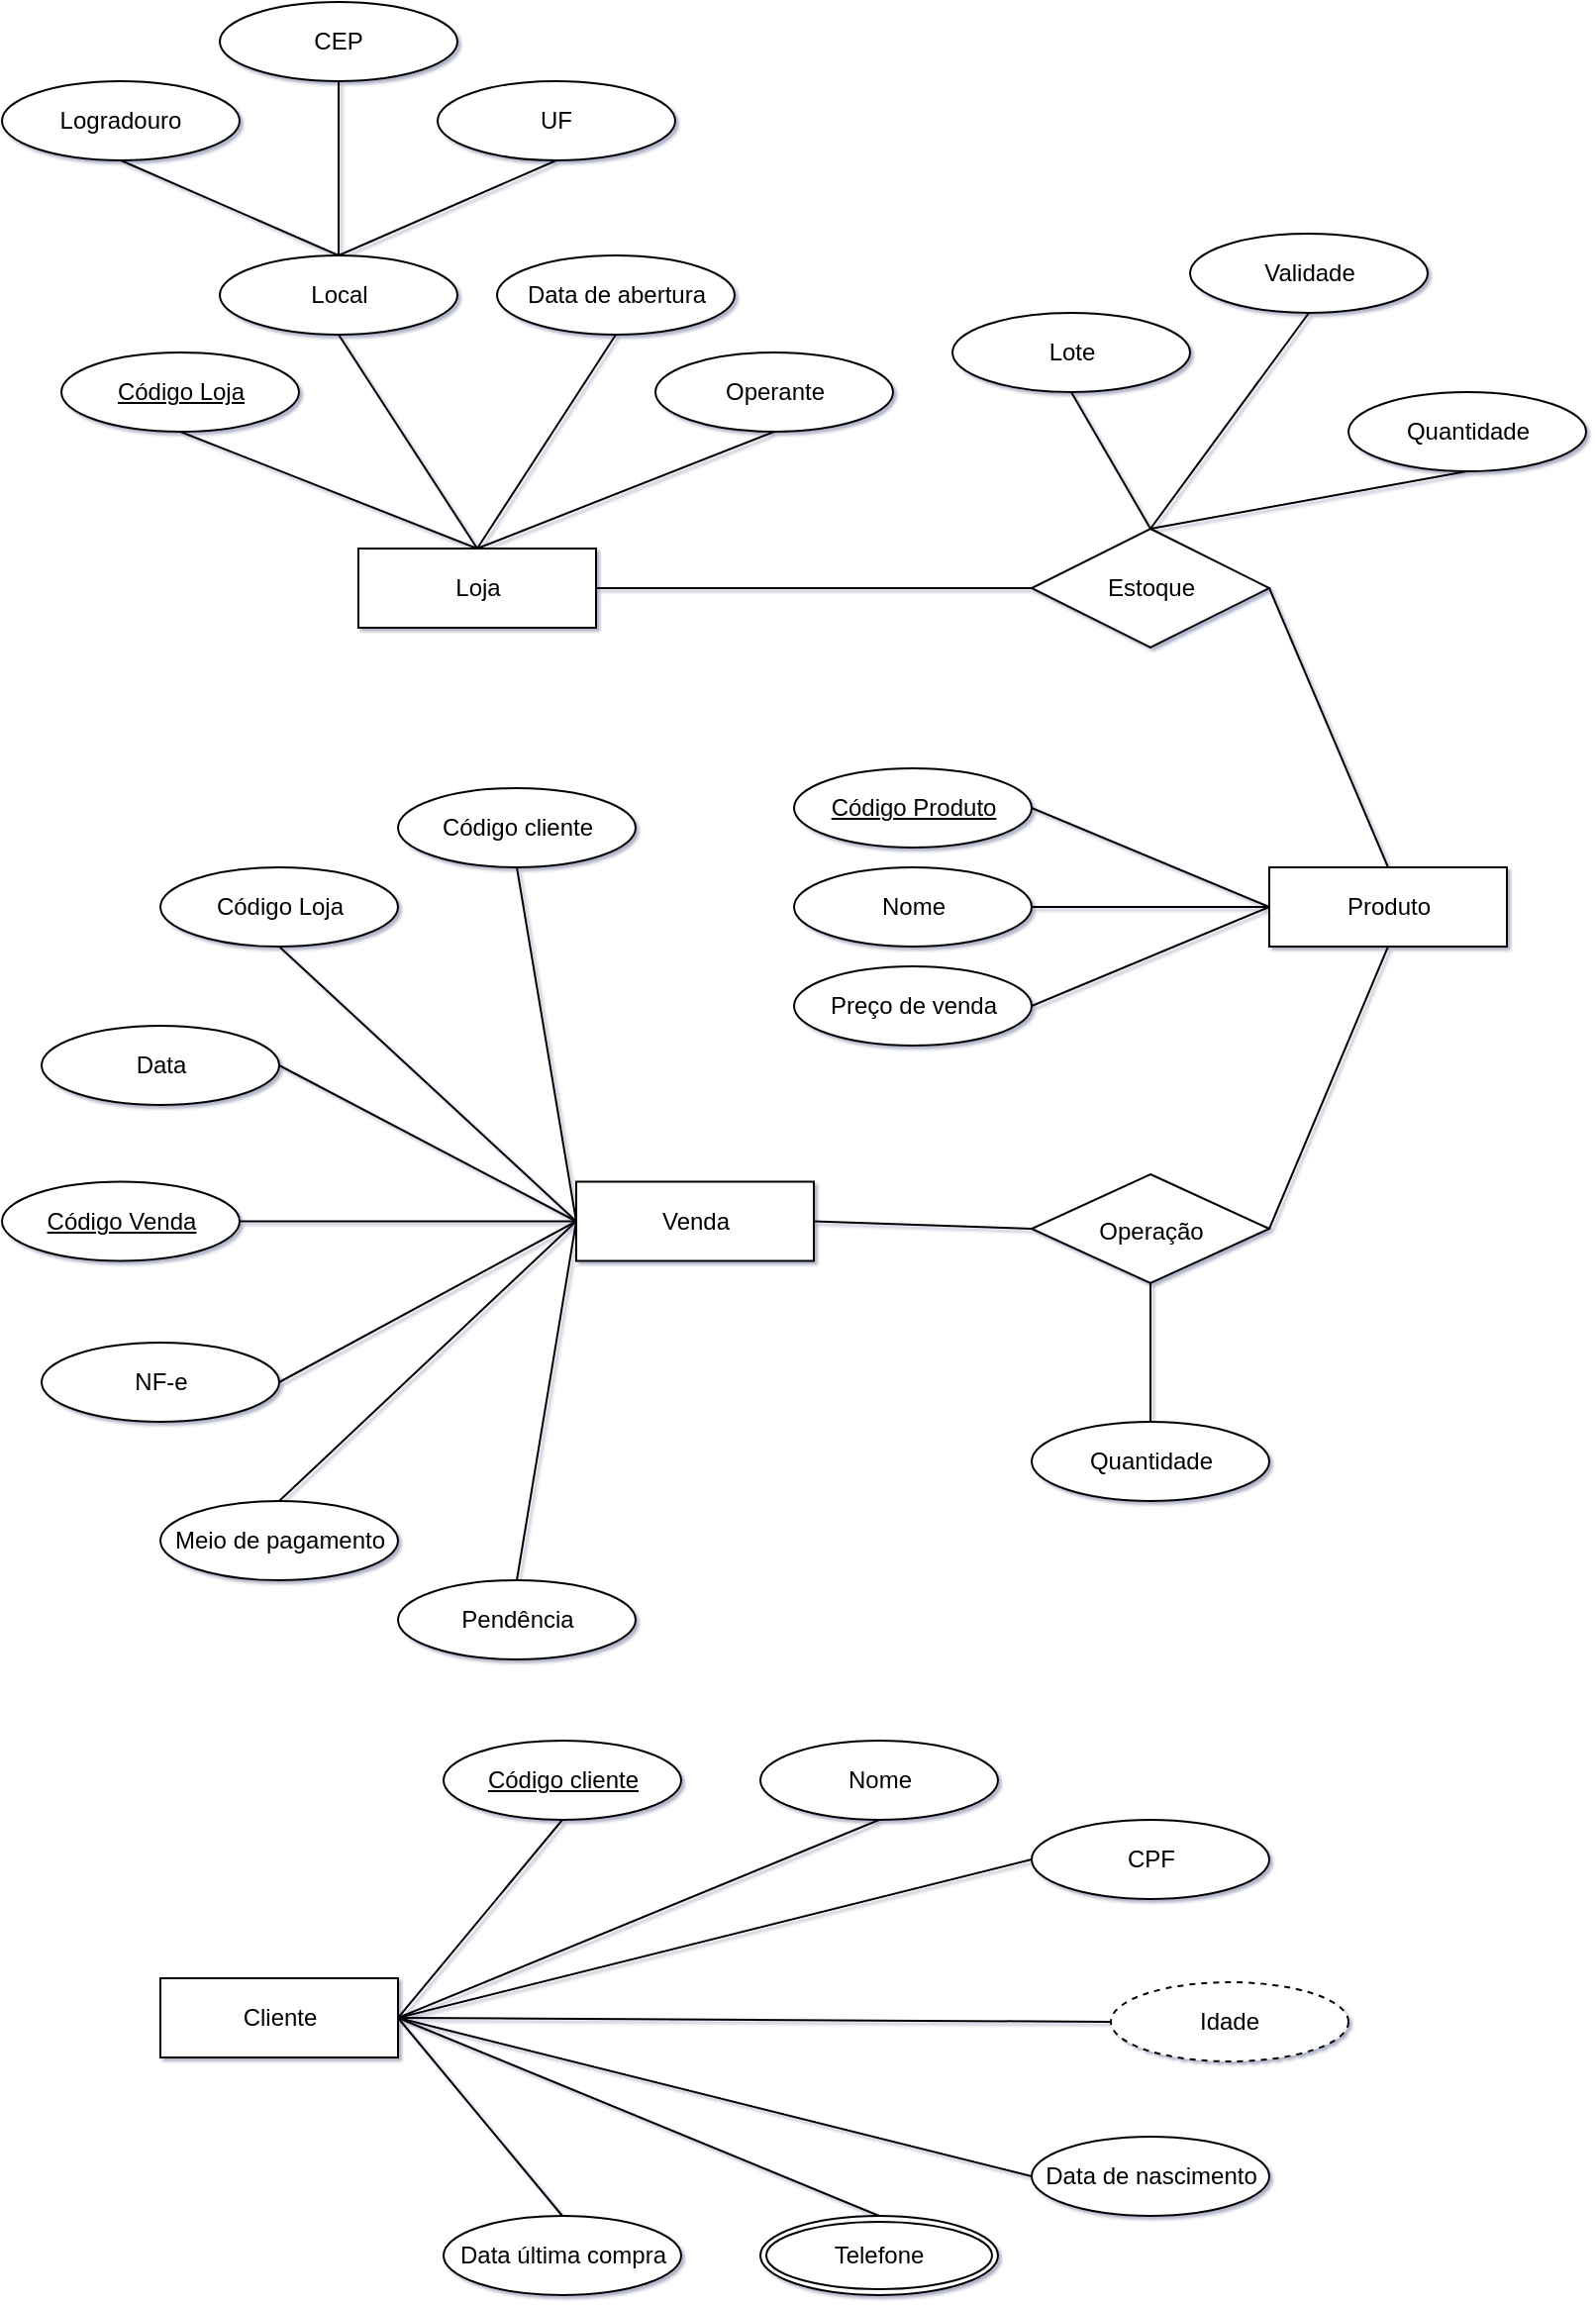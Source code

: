 <mxfile version="20.2.3" type="device"><diagram id="9cClkkAxjtnwp13ak6YX" name="Página-1"><mxGraphModel dx="1283" dy="528" grid="1" gridSize="10" guides="1" tooltips="1" connect="1" arrows="1" fold="1" page="1" pageScale="1" pageWidth="827" pageHeight="1169" math="0" shadow="1"><root><mxCell id="0"/><mxCell id="1" parent="0"/><mxCell id="WDS-rFWJ9INhFWyZ0lLM-5" value="" style="group" vertex="1" connectable="0" parent="1"><mxGeometry x="290" y="595.75" width="120" height="40" as="geometry"/></mxCell><mxCell id="WDS-rFWJ9INhFWyZ0lLM-1" value="" style="rounded=0;whiteSpace=wrap;html=1;" vertex="1" parent="WDS-rFWJ9INhFWyZ0lLM-5"><mxGeometry width="120" height="40" as="geometry"/></mxCell><mxCell id="WDS-rFWJ9INhFWyZ0lLM-2" value="&lt;div&gt;Venda&lt;/div&gt;" style="text;html=1;resizable=0;autosize=1;align=center;verticalAlign=middle;points=[];fillColor=none;strokeColor=none;rounded=0;" vertex="1" parent="WDS-rFWJ9INhFWyZ0lLM-5"><mxGeometry x="30" y="5" width="60" height="30" as="geometry"/></mxCell><mxCell id="WDS-rFWJ9INhFWyZ0lLM-11" value="" style="group" vertex="1" connectable="0" parent="1"><mxGeometry x="80" y="998" width="120" height="40" as="geometry"/></mxCell><mxCell id="WDS-rFWJ9INhFWyZ0lLM-6" value="" style="rounded=0;whiteSpace=wrap;html=1;" vertex="1" parent="WDS-rFWJ9INhFWyZ0lLM-11"><mxGeometry width="120" height="40" as="geometry"/></mxCell><mxCell id="WDS-rFWJ9INhFWyZ0lLM-7" value="&lt;div&gt;Cliente&lt;/div&gt;" style="text;html=1;resizable=0;autosize=1;align=center;verticalAlign=middle;points=[];fillColor=none;strokeColor=none;rounded=0;" vertex="1" parent="WDS-rFWJ9INhFWyZ0lLM-11"><mxGeometry x="30" y="5" width="60" height="30" as="geometry"/></mxCell><mxCell id="WDS-rFWJ9INhFWyZ0lLM-14" value="" style="group" vertex="1" connectable="0" parent="1"><mxGeometry x="640" y="437" width="120" height="40" as="geometry"/></mxCell><mxCell id="WDS-rFWJ9INhFWyZ0lLM-15" value="" style="group" vertex="1" connectable="0" parent="WDS-rFWJ9INhFWyZ0lLM-14"><mxGeometry width="120" height="40" as="geometry"/></mxCell><mxCell id="WDS-rFWJ9INhFWyZ0lLM-18" value="" style="group" vertex="1" connectable="0" parent="WDS-rFWJ9INhFWyZ0lLM-15"><mxGeometry width="120" height="40" as="geometry"/></mxCell><mxCell id="WDS-rFWJ9INhFWyZ0lLM-16" value="" style="rounded=0;whiteSpace=wrap;html=1;" vertex="1" parent="WDS-rFWJ9INhFWyZ0lLM-18"><mxGeometry width="120" height="40" as="geometry"/></mxCell><mxCell id="WDS-rFWJ9INhFWyZ0lLM-17" value="Produto" style="text;html=1;resizable=0;autosize=1;align=center;verticalAlign=middle;points=[];fillColor=none;strokeColor=none;rounded=0;" vertex="1" parent="WDS-rFWJ9INhFWyZ0lLM-18"><mxGeometry x="30" y="5" width="60" height="30" as="geometry"/></mxCell><mxCell id="WDS-rFWJ9INhFWyZ0lLM-19" value="" style="group" vertex="1" connectable="0" parent="1"><mxGeometry x="180" y="276" width="120" height="40" as="geometry"/></mxCell><mxCell id="WDS-rFWJ9INhFWyZ0lLM-20" value="" style="group" vertex="1" connectable="0" parent="WDS-rFWJ9INhFWyZ0lLM-19"><mxGeometry width="120" height="40" as="geometry"/></mxCell><mxCell id="WDS-rFWJ9INhFWyZ0lLM-21" value="" style="group" vertex="1" connectable="0" parent="WDS-rFWJ9INhFWyZ0lLM-20"><mxGeometry width="120" height="40" as="geometry"/></mxCell><mxCell id="WDS-rFWJ9INhFWyZ0lLM-24" value="" style="group" vertex="1" connectable="0" parent="WDS-rFWJ9INhFWyZ0lLM-21"><mxGeometry width="120" height="40" as="geometry"/></mxCell><mxCell id="WDS-rFWJ9INhFWyZ0lLM-22" value="" style="rounded=0;whiteSpace=wrap;html=1;" vertex="1" parent="WDS-rFWJ9INhFWyZ0lLM-24"><mxGeometry width="120" height="40" as="geometry"/></mxCell><mxCell id="WDS-rFWJ9INhFWyZ0lLM-23" value="Loja" style="text;html=1;resizable=0;autosize=1;align=center;verticalAlign=middle;points=[];fillColor=none;strokeColor=none;rounded=0;" vertex="1" parent="WDS-rFWJ9INhFWyZ0lLM-24"><mxGeometry x="35" y="5" width="50" height="30" as="geometry"/></mxCell><mxCell id="WDS-rFWJ9INhFWyZ0lLM-27" value="" style="group" vertex="1" connectable="0" parent="1"><mxGeometry x="520" y="592" width="120" height="55" as="geometry"/></mxCell><mxCell id="WDS-rFWJ9INhFWyZ0lLM-25" value="" style="rhombus;whiteSpace=wrap;html=1;" vertex="1" parent="WDS-rFWJ9INhFWyZ0lLM-27"><mxGeometry width="120" height="55" as="geometry"/></mxCell><mxCell id="WDS-rFWJ9INhFWyZ0lLM-26" value="Operação" style="text;html=1;resizable=0;autosize=1;align=center;verticalAlign=middle;points=[];fillColor=none;strokeColor=none;rounded=0;" vertex="1" parent="WDS-rFWJ9INhFWyZ0lLM-27"><mxGeometry x="20" y="13.75" width="80" height="30" as="geometry"/></mxCell><mxCell id="WDS-rFWJ9INhFWyZ0lLM-28" value="" style="group" vertex="1" connectable="0" parent="1"><mxGeometry x="520" y="266" width="120" height="60" as="geometry"/></mxCell><mxCell id="WDS-rFWJ9INhFWyZ0lLM-31" value="" style="group" vertex="1" connectable="0" parent="WDS-rFWJ9INhFWyZ0lLM-28"><mxGeometry width="120" height="60" as="geometry"/></mxCell><mxCell id="WDS-rFWJ9INhFWyZ0lLM-29" value="" style="rhombus;whiteSpace=wrap;html=1;" vertex="1" parent="WDS-rFWJ9INhFWyZ0lLM-31"><mxGeometry width="120" height="60" as="geometry"/></mxCell><mxCell id="WDS-rFWJ9INhFWyZ0lLM-30" value="Estoque" style="text;html=1;resizable=0;autosize=1;align=center;verticalAlign=middle;points=[];fillColor=none;strokeColor=none;rounded=0;" vertex="1" parent="WDS-rFWJ9INhFWyZ0lLM-31"><mxGeometry x="25" y="15" width="70" height="30" as="geometry"/></mxCell><mxCell id="WDS-rFWJ9INhFWyZ0lLM-37" value="" style="group" vertex="1" connectable="0" parent="1"><mxGeometry x="110" y="128" width="120" height="40" as="geometry"/></mxCell><mxCell id="WDS-rFWJ9INhFWyZ0lLM-35" value="" style="ellipse;whiteSpace=wrap;html=1;fillStyle=auto;fillColor=#FFFFFF;" vertex="1" parent="WDS-rFWJ9INhFWyZ0lLM-37"><mxGeometry width="120" height="40" as="geometry"/></mxCell><mxCell id="WDS-rFWJ9INhFWyZ0lLM-36" value="&lt;div&gt;Local&lt;/div&gt;" style="text;html=1;resizable=0;autosize=1;align=center;verticalAlign=middle;points=[];fillColor=none;strokeColor=none;rounded=0;fillStyle=auto;" vertex="1" parent="WDS-rFWJ9INhFWyZ0lLM-37"><mxGeometry x="35" y="5" width="50" height="30" as="geometry"/></mxCell><mxCell id="WDS-rFWJ9INhFWyZ0lLM-40" value="" style="group" vertex="1" connectable="0" parent="1"><mxGeometry x="250" y="128" width="120" height="40" as="geometry"/></mxCell><mxCell id="WDS-rFWJ9INhFWyZ0lLM-38" value="" style="ellipse;whiteSpace=wrap;html=1;fillStyle=auto;fillColor=#FFFFFF;" vertex="1" parent="WDS-rFWJ9INhFWyZ0lLM-40"><mxGeometry width="120" height="40" as="geometry"/></mxCell><mxCell id="WDS-rFWJ9INhFWyZ0lLM-39" value="Data de abertura" style="text;html=1;resizable=0;autosize=1;align=center;verticalAlign=middle;points=[];fillColor=none;strokeColor=none;rounded=0;fillStyle=auto;" vertex="1" parent="WDS-rFWJ9INhFWyZ0lLM-40"><mxGeometry x="5" y="5" width="110" height="30" as="geometry"/></mxCell><mxCell id="WDS-rFWJ9INhFWyZ0lLM-42" value="" style="group" vertex="1" connectable="0" parent="1"><mxGeometry x="330" y="177" width="120" height="40" as="geometry"/></mxCell><mxCell id="WDS-rFWJ9INhFWyZ0lLM-45" value="" style="group" vertex="1" connectable="0" parent="WDS-rFWJ9INhFWyZ0lLM-42"><mxGeometry width="120" height="40" as="geometry"/></mxCell><mxCell id="WDS-rFWJ9INhFWyZ0lLM-43" value="" style="ellipse;whiteSpace=wrap;html=1;fillStyle=auto;fillColor=#FFFFFF;" vertex="1" parent="WDS-rFWJ9INhFWyZ0lLM-45"><mxGeometry width="120" height="40" as="geometry"/></mxCell><mxCell id="WDS-rFWJ9INhFWyZ0lLM-44" value="Operante" style="text;html=1;resizable=0;autosize=1;align=center;verticalAlign=middle;points=[];fillColor=none;strokeColor=none;rounded=0;fillStyle=auto;container=1;" vertex="1" parent="WDS-rFWJ9INhFWyZ0lLM-45"><mxGeometry x="25" y="5" width="70" height="30" as="geometry"/></mxCell><mxCell id="WDS-rFWJ9INhFWyZ0lLM-49" value="" style="group" vertex="1" connectable="0" parent="1"><mxGeometry x="400" y="387" width="120" height="40" as="geometry"/></mxCell><mxCell id="WDS-rFWJ9INhFWyZ0lLM-47" value="" style="ellipse;whiteSpace=wrap;html=1;fillStyle=auto;fillColor=#FFFFFF;" vertex="1" parent="WDS-rFWJ9INhFWyZ0lLM-49"><mxGeometry width="120" height="40" as="geometry"/></mxCell><mxCell id="WDS-rFWJ9INhFWyZ0lLM-48" value="&lt;u&gt;Código Produto&lt;/u&gt;" style="text;html=1;resizable=0;autosize=1;align=center;verticalAlign=middle;points=[];fillColor=none;strokeColor=none;rounded=0;fillStyle=auto;" vertex="1" parent="WDS-rFWJ9INhFWyZ0lLM-49"><mxGeometry x="10" y="5" width="100" height="30" as="geometry"/></mxCell><mxCell id="WDS-rFWJ9INhFWyZ0lLM-51" value="" style="group" vertex="1" connectable="0" parent="1"><mxGeometry x="400" y="437" width="120" height="40" as="geometry"/></mxCell><mxCell id="WDS-rFWJ9INhFWyZ0lLM-52" value="" style="group" vertex="1" connectable="0" parent="WDS-rFWJ9INhFWyZ0lLM-51"><mxGeometry width="120" height="40" as="geometry"/></mxCell><mxCell id="WDS-rFWJ9INhFWyZ0lLM-53" value="" style="ellipse;whiteSpace=wrap;html=1;fillStyle=auto;fillColor=#FFFFFF;" vertex="1" parent="WDS-rFWJ9INhFWyZ0lLM-52"><mxGeometry width="120" height="40" as="geometry"/></mxCell><mxCell id="WDS-rFWJ9INhFWyZ0lLM-54" value="Nome" style="text;html=1;resizable=0;autosize=1;align=center;verticalAlign=middle;points=[];fillColor=none;strokeColor=none;rounded=0;fillStyle=auto;container=1;" vertex="1" parent="WDS-rFWJ9INhFWyZ0lLM-52"><mxGeometry x="35" y="5" width="50" height="30" as="geometry"/></mxCell><mxCell id="WDS-rFWJ9INhFWyZ0lLM-55" value="" style="group" vertex="1" connectable="0" parent="1"><mxGeometry x="400" y="487" width="120" height="40" as="geometry"/></mxCell><mxCell id="WDS-rFWJ9INhFWyZ0lLM-56" value="" style="group" vertex="1" connectable="0" parent="WDS-rFWJ9INhFWyZ0lLM-55"><mxGeometry width="120" height="40" as="geometry"/></mxCell><mxCell id="WDS-rFWJ9INhFWyZ0lLM-57" value="" style="ellipse;whiteSpace=wrap;html=1;fillStyle=auto;fillColor=#FFFFFF;" vertex="1" parent="WDS-rFWJ9INhFWyZ0lLM-56"><mxGeometry width="120" height="40" as="geometry"/></mxCell><mxCell id="WDS-rFWJ9INhFWyZ0lLM-58" value="Preço de venda" style="text;html=1;resizable=0;autosize=1;align=center;verticalAlign=middle;points=[];fillColor=none;strokeColor=none;rounded=0;fillStyle=auto;container=1;" vertex="1" parent="WDS-rFWJ9INhFWyZ0lLM-56"><mxGeometry x="5" y="5" width="110" height="30" as="geometry"/></mxCell><mxCell id="WDS-rFWJ9INhFWyZ0lLM-59" value="" style="group" vertex="1" connectable="0" parent="1"><mxGeometry x="223" y="878" width="120" height="40" as="geometry"/></mxCell><mxCell id="WDS-rFWJ9INhFWyZ0lLM-60" value="" style="group" vertex="1" connectable="0" parent="WDS-rFWJ9INhFWyZ0lLM-59"><mxGeometry width="120" height="40" as="geometry"/></mxCell><mxCell id="WDS-rFWJ9INhFWyZ0lLM-61" value="" style="ellipse;whiteSpace=wrap;html=1;fillStyle=auto;fillColor=#FFFFFF;" vertex="1" parent="WDS-rFWJ9INhFWyZ0lLM-60"><mxGeometry width="120" height="40" as="geometry"/></mxCell><mxCell id="WDS-rFWJ9INhFWyZ0lLM-62" value="&lt;u&gt;Código cliente&lt;/u&gt;" style="text;html=1;resizable=0;autosize=1;align=center;verticalAlign=middle;points=[];fillColor=none;strokeColor=none;rounded=0;fillStyle=auto;container=1;" vertex="1" parent="WDS-rFWJ9INhFWyZ0lLM-60"><mxGeometry x="10" y="5" width="100" height="30" as="geometry"/></mxCell><mxCell id="WDS-rFWJ9INhFWyZ0lLM-63" value="" style="group" vertex="1" connectable="0" parent="1"><mxGeometry x="383" y="878" width="120" height="40" as="geometry"/></mxCell><mxCell id="WDS-rFWJ9INhFWyZ0lLM-64" value="" style="group" vertex="1" connectable="0" parent="WDS-rFWJ9INhFWyZ0lLM-63"><mxGeometry width="120" height="40" as="geometry"/></mxCell><mxCell id="WDS-rFWJ9INhFWyZ0lLM-65" value="" style="ellipse;whiteSpace=wrap;html=1;fillStyle=auto;fillColor=#FFFFFF;" vertex="1" parent="WDS-rFWJ9INhFWyZ0lLM-64"><mxGeometry width="120" height="40" as="geometry"/></mxCell><mxCell id="WDS-rFWJ9INhFWyZ0lLM-66" value="Nome" style="text;html=1;resizable=0;autosize=1;align=center;verticalAlign=middle;points=[];fillColor=none;strokeColor=none;rounded=0;fillStyle=auto;container=1;" vertex="1" parent="WDS-rFWJ9INhFWyZ0lLM-64"><mxGeometry x="35" y="5" width="50" height="30" as="geometry"/></mxCell><mxCell id="WDS-rFWJ9INhFWyZ0lLM-67" value="" style="group" vertex="1" connectable="0" parent="1"><mxGeometry x="520" y="918" width="120" height="40" as="geometry"/></mxCell><mxCell id="WDS-rFWJ9INhFWyZ0lLM-68" value="" style="group" vertex="1" connectable="0" parent="WDS-rFWJ9INhFWyZ0lLM-67"><mxGeometry width="120" height="40" as="geometry"/></mxCell><mxCell id="WDS-rFWJ9INhFWyZ0lLM-69" value="" style="ellipse;whiteSpace=wrap;html=1;fillStyle=auto;fillColor=#FFFFFF;" vertex="1" parent="WDS-rFWJ9INhFWyZ0lLM-68"><mxGeometry width="120" height="40" as="geometry"/></mxCell><mxCell id="WDS-rFWJ9INhFWyZ0lLM-70" value="CPF" style="text;html=1;resizable=0;autosize=1;align=center;verticalAlign=middle;points=[];fillColor=none;strokeColor=none;rounded=0;fillStyle=auto;container=1;" vertex="1" parent="WDS-rFWJ9INhFWyZ0lLM-68"><mxGeometry x="35" y="5" width="50" height="30" as="geometry"/></mxCell><mxCell id="WDS-rFWJ9INhFWyZ0lLM-71" value="" style="group" vertex="1" connectable="0" parent="1"><mxGeometry x="520" y="1078" width="125" height="40" as="geometry"/></mxCell><mxCell id="WDS-rFWJ9INhFWyZ0lLM-72" value="" style="group" vertex="1" connectable="0" parent="WDS-rFWJ9INhFWyZ0lLM-71"><mxGeometry width="125" height="40" as="geometry"/></mxCell><mxCell id="WDS-rFWJ9INhFWyZ0lLM-73" value="" style="ellipse;whiteSpace=wrap;html=1;fillStyle=auto;fillColor=#FFFFFF;" vertex="1" parent="WDS-rFWJ9INhFWyZ0lLM-72"><mxGeometry width="120" height="40" as="geometry"/></mxCell><mxCell id="WDS-rFWJ9INhFWyZ0lLM-74" value="Data de nascimento" style="text;html=1;resizable=0;autosize=1;align=center;verticalAlign=middle;points=[];fillColor=none;strokeColor=none;rounded=0;fillStyle=auto;container=1;" vertex="1" parent="WDS-rFWJ9INhFWyZ0lLM-72"><mxGeometry x="-5" y="5" width="130" height="30" as="geometry"/></mxCell><mxCell id="WDS-rFWJ9INhFWyZ0lLM-79" value="" style="group" vertex="1" connectable="0" parent="1"><mxGeometry x="223" y="1118" width="125" height="40" as="geometry"/></mxCell><mxCell id="WDS-rFWJ9INhFWyZ0lLM-80" value="" style="group" vertex="1" connectable="0" parent="WDS-rFWJ9INhFWyZ0lLM-79"><mxGeometry width="125" height="40" as="geometry"/></mxCell><mxCell id="WDS-rFWJ9INhFWyZ0lLM-81" value="" style="ellipse;whiteSpace=wrap;html=1;fillStyle=auto;fillColor=#FFFFFF;" vertex="1" parent="WDS-rFWJ9INhFWyZ0lLM-80"><mxGeometry width="120" height="40" as="geometry"/></mxCell><mxCell id="WDS-rFWJ9INhFWyZ0lLM-82" value="Data última compra" style="text;html=1;resizable=0;autosize=1;align=center;verticalAlign=middle;points=[];fillColor=none;strokeColor=none;rounded=0;fillStyle=auto;container=1;" vertex="1" parent="WDS-rFWJ9INhFWyZ0lLM-80"><mxGeometry x="-5" y="5" width="130" height="30" as="geometry"/></mxCell><mxCell id="WDS-rFWJ9INhFWyZ0lLM-83" value="" style="group" vertex="1" connectable="0" parent="1"><mxGeometry y="559.75" width="120" height="76" as="geometry"/></mxCell><mxCell id="WDS-rFWJ9INhFWyZ0lLM-84" value="" style="group" vertex="1" connectable="0" parent="WDS-rFWJ9INhFWyZ0lLM-83"><mxGeometry width="120" height="76" as="geometry"/></mxCell><mxCell id="WDS-rFWJ9INhFWyZ0lLM-177" value="" style="group" vertex="1" connectable="0" parent="WDS-rFWJ9INhFWyZ0lLM-84"><mxGeometry y="36" width="120" height="40" as="geometry"/></mxCell><mxCell id="WDS-rFWJ9INhFWyZ0lLM-85" value="" style="ellipse;whiteSpace=wrap;html=1;fillStyle=auto;fillColor=#FFFFFF;" vertex="1" parent="WDS-rFWJ9INhFWyZ0lLM-177"><mxGeometry width="120" height="40" as="geometry"/></mxCell><mxCell id="WDS-rFWJ9INhFWyZ0lLM-86" value="&lt;div&gt;&lt;u&gt;Código Venda&lt;/u&gt;&lt;/div&gt;" style="text;html=1;resizable=0;autosize=1;align=center;verticalAlign=middle;points=[];fillColor=none;strokeColor=none;rounded=0;fillStyle=auto;container=1;" vertex="1" parent="WDS-rFWJ9INhFWyZ0lLM-177"><mxGeometry x="10" y="5" width="100" height="30" as="geometry"/></mxCell><mxCell id="WDS-rFWJ9INhFWyZ0lLM-87" value="" style="group" vertex="1" connectable="0" parent="1"><mxGeometry x="20" y="677" width="120" height="40" as="geometry"/></mxCell><mxCell id="WDS-rFWJ9INhFWyZ0lLM-88" value="" style="group" vertex="1" connectable="0" parent="WDS-rFWJ9INhFWyZ0lLM-87"><mxGeometry width="120" height="40" as="geometry"/></mxCell><mxCell id="WDS-rFWJ9INhFWyZ0lLM-89" value="" style="ellipse;whiteSpace=wrap;html=1;fillStyle=auto;fillColor=#FFFFFF;" vertex="1" parent="WDS-rFWJ9INhFWyZ0lLM-88"><mxGeometry width="120" height="40" as="geometry"/></mxCell><mxCell id="WDS-rFWJ9INhFWyZ0lLM-90" value="NF-e" style="text;html=1;resizable=0;autosize=1;align=center;verticalAlign=middle;points=[];fillColor=none;strokeColor=none;rounded=0;fillStyle=auto;container=1;" vertex="1" parent="WDS-rFWJ9INhFWyZ0lLM-88"><mxGeometry x="35" y="5" width="50" height="30" as="geometry"/></mxCell><mxCell id="WDS-rFWJ9INhFWyZ0lLM-91" value="" style="group" vertex="1" connectable="0" parent="1"><mxGeometry x="20" y="517" width="120" height="40" as="geometry"/></mxCell><mxCell id="WDS-rFWJ9INhFWyZ0lLM-92" value="" style="group" vertex="1" connectable="0" parent="WDS-rFWJ9INhFWyZ0lLM-91"><mxGeometry width="120" height="40" as="geometry"/></mxCell><mxCell id="WDS-rFWJ9INhFWyZ0lLM-93" value="" style="ellipse;whiteSpace=wrap;html=1;fillStyle=auto;fillColor=#FFFFFF;" vertex="1" parent="WDS-rFWJ9INhFWyZ0lLM-92"><mxGeometry width="120" height="40" as="geometry"/></mxCell><mxCell id="WDS-rFWJ9INhFWyZ0lLM-94" value="&lt;div&gt;Data&lt;/div&gt;" style="text;html=1;resizable=0;autosize=1;align=center;verticalAlign=middle;points=[];fillColor=none;strokeColor=none;rounded=0;fillStyle=auto;container=1;" vertex="1" parent="WDS-rFWJ9INhFWyZ0lLM-92"><mxGeometry x="35" y="5" width="50" height="30" as="geometry"/></mxCell><mxCell id="WDS-rFWJ9INhFWyZ0lLM-97" value="" style="group" vertex="1" connectable="0" parent="1"><mxGeometry x="80" y="437" width="120" height="40" as="geometry"/></mxCell><mxCell id="WDS-rFWJ9INhFWyZ0lLM-98" value="" style="group" vertex="1" connectable="0" parent="WDS-rFWJ9INhFWyZ0lLM-97"><mxGeometry width="120" height="40" as="geometry"/></mxCell><mxCell id="WDS-rFWJ9INhFWyZ0lLM-99" value="" style="ellipse;whiteSpace=wrap;html=1;fillStyle=auto;fillColor=#FFFFFF;" vertex="1" parent="WDS-rFWJ9INhFWyZ0lLM-98"><mxGeometry width="120" height="40" as="geometry"/></mxCell><mxCell id="WDS-rFWJ9INhFWyZ0lLM-100" value="&lt;div&gt;Código Loja&lt;/div&gt;" style="text;html=1;resizable=0;autosize=1;align=center;verticalAlign=middle;points=[];fillColor=none;strokeColor=none;rounded=0;fillStyle=auto;container=1;" vertex="1" parent="WDS-rFWJ9INhFWyZ0lLM-98"><mxGeometry x="15" y="5" width="90" height="30" as="geometry"/></mxCell><mxCell id="WDS-rFWJ9INhFWyZ0lLM-101" value="" style="group" vertex="1" connectable="0" parent="1"><mxGeometry x="200" y="397" width="120" height="40" as="geometry"/></mxCell><mxCell id="WDS-rFWJ9INhFWyZ0lLM-102" value="" style="group" vertex="1" connectable="0" parent="WDS-rFWJ9INhFWyZ0lLM-101"><mxGeometry width="120" height="40" as="geometry"/></mxCell><mxCell id="WDS-rFWJ9INhFWyZ0lLM-103" value="" style="ellipse;whiteSpace=wrap;html=1;fillStyle=auto;fillColor=#FFFFFF;" vertex="1" parent="WDS-rFWJ9INhFWyZ0lLM-102"><mxGeometry width="120" height="40" as="geometry"/></mxCell><mxCell id="WDS-rFWJ9INhFWyZ0lLM-104" value="Código cliente" style="text;html=1;resizable=0;autosize=1;align=center;verticalAlign=middle;points=[];fillColor=none;strokeColor=none;rounded=0;fillStyle=auto;container=1;" vertex="1" parent="WDS-rFWJ9INhFWyZ0lLM-102"><mxGeometry x="10" y="5" width="100" height="30" as="geometry"/></mxCell><mxCell id="WDS-rFWJ9INhFWyZ0lLM-105" value="" style="group" vertex="1" connectable="0" parent="1"><mxGeometry x="80" y="757" width="125" height="40" as="geometry"/></mxCell><mxCell id="WDS-rFWJ9INhFWyZ0lLM-106" value="" style="group" vertex="1" connectable="0" parent="WDS-rFWJ9INhFWyZ0lLM-105"><mxGeometry width="125" height="40" as="geometry"/></mxCell><mxCell id="WDS-rFWJ9INhFWyZ0lLM-107" value="" style="ellipse;whiteSpace=wrap;html=1;fillStyle=auto;fillColor=#FFFFFF;" vertex="1" parent="WDS-rFWJ9INhFWyZ0lLM-106"><mxGeometry width="120" height="40" as="geometry"/></mxCell><mxCell id="WDS-rFWJ9INhFWyZ0lLM-108" value="Meio de pagamento" style="text;html=1;resizable=0;autosize=1;align=center;verticalAlign=middle;points=[];fillColor=none;strokeColor=none;rounded=0;fillStyle=auto;container=1;" vertex="1" parent="WDS-rFWJ9INhFWyZ0lLM-106"><mxGeometry x="-5" y="5" width="130" height="30" as="geometry"/></mxCell><mxCell id="WDS-rFWJ9INhFWyZ0lLM-109" value="" style="group" vertex="1" connectable="0" parent="1"><mxGeometry x="200" y="797" width="125" height="40" as="geometry"/></mxCell><mxCell id="WDS-rFWJ9INhFWyZ0lLM-110" value="" style="group" vertex="1" connectable="0" parent="WDS-rFWJ9INhFWyZ0lLM-109"><mxGeometry width="125" height="40" as="geometry"/></mxCell><mxCell id="WDS-rFWJ9INhFWyZ0lLM-111" value="" style="ellipse;whiteSpace=wrap;html=1;fillStyle=auto;fillColor=#FFFFFF;" vertex="1" parent="WDS-rFWJ9INhFWyZ0lLM-110"><mxGeometry width="120" height="40" as="geometry"/></mxCell><mxCell id="WDS-rFWJ9INhFWyZ0lLM-112" value="Pendência" style="text;html=1;resizable=0;autosize=1;align=center;verticalAlign=middle;points=[];fillColor=none;strokeColor=none;rounded=0;fillStyle=auto;container=1;" vertex="1" parent="WDS-rFWJ9INhFWyZ0lLM-110"><mxGeometry x="20" y="5" width="80" height="30" as="geometry"/></mxCell><mxCell id="WDS-rFWJ9INhFWyZ0lLM-114" value="" style="endArrow=none;html=1;rounded=0;exitX=0.5;exitY=0;exitDx=0;exitDy=0;entryX=1;entryY=0.5;entryDx=0;entryDy=0;" edge="1" parent="1" source="WDS-rFWJ9INhFWyZ0lLM-16" target="WDS-rFWJ9INhFWyZ0lLM-29"><mxGeometry width="50" height="50" relative="1" as="geometry"><mxPoint x="480" y="357" as="sourcePoint"/><mxPoint x="530" y="307" as="targetPoint"/></mxGeometry></mxCell><mxCell id="WDS-rFWJ9INhFWyZ0lLM-115" value="" style="endArrow=none;html=1;rounded=0;exitX=1;exitY=0.5;exitDx=0;exitDy=0;entryX=0;entryY=0.5;entryDx=0;entryDy=0;" edge="1" parent="1" source="WDS-rFWJ9INhFWyZ0lLM-22" target="WDS-rFWJ9INhFWyZ0lLM-29"><mxGeometry width="50" height="50" relative="1" as="geometry"><mxPoint x="480" y="357" as="sourcePoint"/><mxPoint x="520" y="337" as="targetPoint"/></mxGeometry></mxCell><mxCell id="WDS-rFWJ9INhFWyZ0lLM-116" value="" style="group" vertex="1" connectable="0" parent="1"><mxGeometry x="30" y="177" width="120" height="40" as="geometry"/></mxCell><mxCell id="WDS-rFWJ9INhFWyZ0lLM-33" value="" style="ellipse;whiteSpace=wrap;html=1;fillStyle=auto;fillColor=#FFFFFF;" vertex="1" parent="WDS-rFWJ9INhFWyZ0lLM-116"><mxGeometry width="120" height="40" as="geometry"/></mxCell><mxCell id="WDS-rFWJ9INhFWyZ0lLM-34" value="&lt;u&gt;Código Loja&lt;/u&gt;" style="text;html=1;resizable=0;autosize=1;align=center;verticalAlign=middle;points=[];fillColor=none;strokeColor=none;rounded=0;fillStyle=auto;" vertex="1" parent="WDS-rFWJ9INhFWyZ0lLM-116"><mxGeometry x="15" y="5" width="90" height="30" as="geometry"/></mxCell><mxCell id="WDS-rFWJ9INhFWyZ0lLM-117" value="" style="endArrow=none;html=1;rounded=0;exitX=0.5;exitY=0;exitDx=0;exitDy=0;entryX=0.5;entryY=1;entryDx=0;entryDy=0;" edge="1" parent="1" source="WDS-rFWJ9INhFWyZ0lLM-22" target="WDS-rFWJ9INhFWyZ0lLM-33"><mxGeometry width="50" height="50" relative="1" as="geometry"><mxPoint x="480" y="357" as="sourcePoint"/><mxPoint x="530" y="307" as="targetPoint"/></mxGeometry></mxCell><mxCell id="WDS-rFWJ9INhFWyZ0lLM-118" value="" style="endArrow=none;html=1;rounded=0;entryX=0.5;entryY=1;entryDx=0;entryDy=0;exitX=0.5;exitY=0;exitDx=0;exitDy=0;" edge="1" parent="1" source="WDS-rFWJ9INhFWyZ0lLM-22" target="WDS-rFWJ9INhFWyZ0lLM-35"><mxGeometry width="50" height="50" relative="1" as="geometry"><mxPoint x="480" y="357" as="sourcePoint"/><mxPoint x="530" y="307" as="targetPoint"/></mxGeometry></mxCell><mxCell id="WDS-rFWJ9INhFWyZ0lLM-119" value="" style="endArrow=none;html=1;rounded=0;entryX=0.5;entryY=1;entryDx=0;entryDy=0;exitX=0.5;exitY=0;exitDx=0;exitDy=0;" edge="1" parent="1" source="WDS-rFWJ9INhFWyZ0lLM-22" target="WDS-rFWJ9INhFWyZ0lLM-38"><mxGeometry width="50" height="50" relative="1" as="geometry"><mxPoint x="480" y="357" as="sourcePoint"/><mxPoint x="530" y="307" as="targetPoint"/></mxGeometry></mxCell><mxCell id="WDS-rFWJ9INhFWyZ0lLM-120" value="" style="endArrow=none;html=1;rounded=0;entryX=0.5;entryY=1;entryDx=0;entryDy=0;exitX=0.5;exitY=0;exitDx=0;exitDy=0;" edge="1" parent="1" source="WDS-rFWJ9INhFWyZ0lLM-22" target="WDS-rFWJ9INhFWyZ0lLM-43"><mxGeometry width="50" height="50" relative="1" as="geometry"><mxPoint x="480" y="357" as="sourcePoint"/><mxPoint x="530" y="307" as="targetPoint"/></mxGeometry></mxCell><mxCell id="WDS-rFWJ9INhFWyZ0lLM-121" value="" style="endArrow=none;html=1;rounded=0;exitX=1;exitY=0.5;exitDx=0;exitDy=0;entryX=0.5;entryY=1;entryDx=0;entryDy=0;" edge="1" parent="1" source="WDS-rFWJ9INhFWyZ0lLM-25" target="WDS-rFWJ9INhFWyZ0lLM-16"><mxGeometry width="50" height="50" relative="1" as="geometry"><mxPoint x="480" y="467" as="sourcePoint"/><mxPoint x="530" y="417" as="targetPoint"/></mxGeometry></mxCell><mxCell id="WDS-rFWJ9INhFWyZ0lLM-122" value="" style="endArrow=none;html=1;rounded=0;entryX=0;entryY=0.5;entryDx=0;entryDy=0;exitX=1;exitY=0.5;exitDx=0;exitDy=0;" edge="1" parent="1" source="WDS-rFWJ9INhFWyZ0lLM-1" target="WDS-rFWJ9INhFWyZ0lLM-25"><mxGeometry width="50" height="50" relative="1" as="geometry"><mxPoint x="480" y="467" as="sourcePoint"/><mxPoint x="530" y="417" as="targetPoint"/></mxGeometry></mxCell><mxCell id="WDS-rFWJ9INhFWyZ0lLM-123" value="" style="endArrow=none;html=1;rounded=0;exitX=1;exitY=0.5;exitDx=0;exitDy=0;entryX=0;entryY=0.5;entryDx=0;entryDy=0;" edge="1" parent="1" source="WDS-rFWJ9INhFWyZ0lLM-53" target="WDS-rFWJ9INhFWyZ0lLM-16"><mxGeometry width="50" height="50" relative="1" as="geometry"><mxPoint x="480" y="467" as="sourcePoint"/><mxPoint x="530" y="417" as="targetPoint"/></mxGeometry></mxCell><mxCell id="WDS-rFWJ9INhFWyZ0lLM-124" value="" style="endArrow=none;html=1;rounded=0;exitX=1;exitY=0.5;exitDx=0;exitDy=0;entryX=0;entryY=0.5;entryDx=0;entryDy=0;" edge="1" parent="1" source="WDS-rFWJ9INhFWyZ0lLM-57" target="WDS-rFWJ9INhFWyZ0lLM-16"><mxGeometry width="50" height="50" relative="1" as="geometry"><mxPoint x="480" y="467" as="sourcePoint"/><mxPoint x="530" y="417" as="targetPoint"/></mxGeometry></mxCell><mxCell id="WDS-rFWJ9INhFWyZ0lLM-125" value="" style="endArrow=none;html=1;rounded=0;exitX=1;exitY=0.5;exitDx=0;exitDy=0;entryX=0;entryY=0.5;entryDx=0;entryDy=0;" edge="1" parent="1" source="WDS-rFWJ9INhFWyZ0lLM-47" target="WDS-rFWJ9INhFWyZ0lLM-16"><mxGeometry width="50" height="50" relative="1" as="geometry"><mxPoint x="480" y="467" as="sourcePoint"/><mxPoint x="530" y="417" as="targetPoint"/></mxGeometry></mxCell><mxCell id="WDS-rFWJ9INhFWyZ0lLM-127" value="" style="endArrow=none;html=1;rounded=0;entryX=1;entryY=0.5;entryDx=0;entryDy=0;exitX=0.5;exitY=1;exitDx=0;exitDy=0;" edge="1" parent="1" source="WDS-rFWJ9INhFWyZ0lLM-61" target="WDS-rFWJ9INhFWyZ0lLM-6"><mxGeometry width="50" height="50" relative="1" as="geometry"><mxPoint x="663" y="1018" as="sourcePoint"/><mxPoint x="713" y="968" as="targetPoint"/></mxGeometry></mxCell><mxCell id="WDS-rFWJ9INhFWyZ0lLM-128" value="" style="endArrow=none;html=1;rounded=0;exitX=1;exitY=0.5;exitDx=0;exitDy=0;entryX=0.5;entryY=1;entryDx=0;entryDy=0;" edge="1" parent="1" source="WDS-rFWJ9INhFWyZ0lLM-6" target="WDS-rFWJ9INhFWyZ0lLM-65"><mxGeometry width="50" height="50" relative="1" as="geometry"><mxPoint x="663" y="1018" as="sourcePoint"/><mxPoint x="713" y="968" as="targetPoint"/></mxGeometry></mxCell><mxCell id="WDS-rFWJ9INhFWyZ0lLM-129" value="" style="endArrow=none;html=1;rounded=0;exitX=1;exitY=0.5;exitDx=0;exitDy=0;entryX=0;entryY=0.5;entryDx=0;entryDy=0;" edge="1" parent="1" source="WDS-rFWJ9INhFWyZ0lLM-6" target="WDS-rFWJ9INhFWyZ0lLM-69"><mxGeometry width="50" height="50" relative="1" as="geometry"><mxPoint x="663" y="1018" as="sourcePoint"/><mxPoint x="713" y="968" as="targetPoint"/></mxGeometry></mxCell><mxCell id="WDS-rFWJ9INhFWyZ0lLM-130" value="" style="endArrow=none;html=1;rounded=0;exitX=0.5;exitY=0;exitDx=0;exitDy=0;entryX=1;entryY=0.5;entryDx=0;entryDy=0;" edge="1" parent="1" source="WDS-rFWJ9INhFWyZ0lLM-168" target="WDS-rFWJ9INhFWyZ0lLM-6"><mxGeometry width="50" height="50" relative="1" as="geometry"><mxPoint x="443" y="1118" as="sourcePoint"/><mxPoint x="713" y="968" as="targetPoint"/></mxGeometry></mxCell><mxCell id="WDS-rFWJ9INhFWyZ0lLM-131" value="" style="endArrow=none;html=1;rounded=0;exitX=0.5;exitY=0;exitDx=0;exitDy=0;entryX=1;entryY=0.5;entryDx=0;entryDy=0;" edge="1" parent="1" source="WDS-rFWJ9INhFWyZ0lLM-81" target="WDS-rFWJ9INhFWyZ0lLM-6"><mxGeometry width="50" height="50" relative="1" as="geometry"><mxPoint x="663" y="1018" as="sourcePoint"/><mxPoint x="713" y="968" as="targetPoint"/></mxGeometry></mxCell><mxCell id="WDS-rFWJ9INhFWyZ0lLM-132" value="" style="endArrow=none;html=1;rounded=0;exitX=0;exitY=0.5;exitDx=0;exitDy=0;entryX=1;entryY=0.5;entryDx=0;entryDy=0;" edge="1" parent="1" source="WDS-rFWJ9INhFWyZ0lLM-73" target="WDS-rFWJ9INhFWyZ0lLM-6"><mxGeometry width="50" height="50" relative="1" as="geometry"><mxPoint x="763" y="1008" as="sourcePoint"/><mxPoint x="713" y="968" as="targetPoint"/></mxGeometry></mxCell><mxCell id="WDS-rFWJ9INhFWyZ0lLM-133" value="" style="endArrow=none;html=1;rounded=0;exitX=1;exitY=0.5;exitDx=0;exitDy=0;entryX=0;entryY=0.5;entryDx=0;entryDy=0;" edge="1" parent="1" source="WDS-rFWJ9INhFWyZ0lLM-85" target="WDS-rFWJ9INhFWyZ0lLM-1"><mxGeometry width="50" height="50" relative="1" as="geometry"><mxPoint x="120" y="615.75" as="sourcePoint"/><mxPoint x="530" y="467" as="targetPoint"/></mxGeometry></mxCell><mxCell id="WDS-rFWJ9INhFWyZ0lLM-134" value="" style="endArrow=none;html=1;rounded=0;exitX=1;exitY=0.5;exitDx=0;exitDy=0;entryX=0;entryY=0.5;entryDx=0;entryDy=0;" edge="1" parent="1" source="WDS-rFWJ9INhFWyZ0lLM-93" target="WDS-rFWJ9INhFWyZ0lLM-1"><mxGeometry width="50" height="50" relative="1" as="geometry"><mxPoint x="480" y="517" as="sourcePoint"/><mxPoint x="530" y="467" as="targetPoint"/></mxGeometry></mxCell><mxCell id="WDS-rFWJ9INhFWyZ0lLM-135" value="" style="endArrow=none;html=1;rounded=0;exitX=1;exitY=0.5;exitDx=0;exitDy=0;entryX=0;entryY=0.5;entryDx=0;entryDy=0;" edge="1" parent="1" source="WDS-rFWJ9INhFWyZ0lLM-89" target="WDS-rFWJ9INhFWyZ0lLM-1"><mxGeometry width="50" height="50" relative="1" as="geometry"><mxPoint x="480" y="517" as="sourcePoint"/><mxPoint x="530" y="467" as="targetPoint"/></mxGeometry></mxCell><mxCell id="WDS-rFWJ9INhFWyZ0lLM-137" value="" style="endArrow=none;html=1;rounded=0;exitX=0;exitY=0.5;exitDx=0;exitDy=0;entryX=0.5;entryY=0;entryDx=0;entryDy=0;" edge="1" parent="1" source="WDS-rFWJ9INhFWyZ0lLM-1" target="WDS-rFWJ9INhFWyZ0lLM-107"><mxGeometry width="50" height="50" relative="1" as="geometry"><mxPoint x="480" y="517" as="sourcePoint"/><mxPoint x="530" y="467" as="targetPoint"/></mxGeometry></mxCell><mxCell id="WDS-rFWJ9INhFWyZ0lLM-138" value="" style="endArrow=none;html=1;rounded=0;exitX=0.5;exitY=0;exitDx=0;exitDy=0;entryX=0;entryY=0.5;entryDx=0;entryDy=0;" edge="1" parent="1" source="WDS-rFWJ9INhFWyZ0lLM-111" target="WDS-rFWJ9INhFWyZ0lLM-1"><mxGeometry width="50" height="50" relative="1" as="geometry"><mxPoint x="480" y="517" as="sourcePoint"/><mxPoint x="530" y="467" as="targetPoint"/></mxGeometry></mxCell><mxCell id="WDS-rFWJ9INhFWyZ0lLM-140" value="" style="endArrow=none;html=1;rounded=0;exitX=0;exitY=0.5;exitDx=0;exitDy=0;entryX=0.5;entryY=1;entryDx=0;entryDy=0;" edge="1" parent="1" source="WDS-rFWJ9INhFWyZ0lLM-1" target="WDS-rFWJ9INhFWyZ0lLM-99"><mxGeometry width="50" height="50" relative="1" as="geometry"><mxPoint x="480" y="517" as="sourcePoint"/><mxPoint x="530" y="467" as="targetPoint"/></mxGeometry></mxCell><mxCell id="WDS-rFWJ9INhFWyZ0lLM-141" value="" style="endArrow=none;html=1;rounded=0;exitX=0;exitY=0.5;exitDx=0;exitDy=0;entryX=0.5;entryY=1;entryDx=0;entryDy=0;" edge="1" parent="1" source="WDS-rFWJ9INhFWyZ0lLM-1" target="WDS-rFWJ9INhFWyZ0lLM-103"><mxGeometry width="50" height="50" relative="1" as="geometry"><mxPoint x="480" y="517" as="sourcePoint"/><mxPoint x="530" y="467" as="targetPoint"/></mxGeometry></mxCell><mxCell id="WDS-rFWJ9INhFWyZ0lLM-147" value="" style="group" vertex="1" connectable="0" parent="1"><mxGeometry x="480" y="157" width="120" height="40" as="geometry"/></mxCell><mxCell id="WDS-rFWJ9INhFWyZ0lLM-148" value="" style="group" vertex="1" connectable="0" parent="WDS-rFWJ9INhFWyZ0lLM-147"><mxGeometry width="120" height="40" as="geometry"/></mxCell><mxCell id="WDS-rFWJ9INhFWyZ0lLM-149" value="" style="ellipse;whiteSpace=wrap;html=1;fillStyle=auto;fillColor=#FFFFFF;" vertex="1" parent="WDS-rFWJ9INhFWyZ0lLM-148"><mxGeometry width="120" height="40" as="geometry"/></mxCell><mxCell id="WDS-rFWJ9INhFWyZ0lLM-150" value="&lt;div&gt;Lote&lt;/div&gt;" style="text;html=1;resizable=0;autosize=1;align=center;verticalAlign=middle;points=[];fillColor=none;strokeColor=none;rounded=0;fillStyle=auto;container=1;" vertex="1" parent="WDS-rFWJ9INhFWyZ0lLM-148"><mxGeometry x="35" y="5" width="50" height="30" as="geometry"/></mxCell><mxCell id="WDS-rFWJ9INhFWyZ0lLM-151" value="" style="group" vertex="1" connectable="0" parent="1"><mxGeometry x="600" y="117" width="120" height="40" as="geometry"/></mxCell><mxCell id="WDS-rFWJ9INhFWyZ0lLM-152" value="" style="group" vertex="1" connectable="0" parent="WDS-rFWJ9INhFWyZ0lLM-151"><mxGeometry width="120" height="40" as="geometry"/></mxCell><mxCell id="WDS-rFWJ9INhFWyZ0lLM-153" value="" style="ellipse;whiteSpace=wrap;html=1;fillStyle=auto;fillColor=#FFFFFF;" vertex="1" parent="WDS-rFWJ9INhFWyZ0lLM-152"><mxGeometry width="120" height="40" as="geometry"/></mxCell><mxCell id="WDS-rFWJ9INhFWyZ0lLM-154" value="&lt;div&gt;Validade&lt;/div&gt;" style="text;html=1;resizable=0;autosize=1;align=center;verticalAlign=middle;points=[];fillColor=none;strokeColor=none;rounded=0;fillStyle=auto;container=1;" vertex="1" parent="WDS-rFWJ9INhFWyZ0lLM-152"><mxGeometry x="25" y="5" width="70" height="30" as="geometry"/></mxCell><mxCell id="WDS-rFWJ9INhFWyZ0lLM-155" value="" style="group" vertex="1" connectable="0" parent="1"><mxGeometry x="680" y="197" width="120" height="40" as="geometry"/></mxCell><mxCell id="WDS-rFWJ9INhFWyZ0lLM-156" value="" style="group" vertex="1" connectable="0" parent="WDS-rFWJ9INhFWyZ0lLM-155"><mxGeometry width="120" height="40" as="geometry"/></mxCell><mxCell id="WDS-rFWJ9INhFWyZ0lLM-157" value="" style="ellipse;whiteSpace=wrap;html=1;fillStyle=auto;fillColor=#FFFFFF;" vertex="1" parent="WDS-rFWJ9INhFWyZ0lLM-156"><mxGeometry width="120" height="40" as="geometry"/></mxCell><mxCell id="WDS-rFWJ9INhFWyZ0lLM-158" value="Quantidade" style="text;html=1;resizable=0;autosize=1;align=center;verticalAlign=middle;points=[];fillColor=none;strokeColor=none;rounded=0;fillStyle=auto;container=1;" vertex="1" parent="WDS-rFWJ9INhFWyZ0lLM-156"><mxGeometry x="20" y="5" width="80" height="30" as="geometry"/></mxCell><mxCell id="WDS-rFWJ9INhFWyZ0lLM-159" value="" style="group" vertex="1" connectable="0" parent="1"><mxGeometry x="520" y="717" width="120" height="40" as="geometry"/></mxCell><mxCell id="WDS-rFWJ9INhFWyZ0lLM-160" value="" style="group" vertex="1" connectable="0" parent="WDS-rFWJ9INhFWyZ0lLM-159"><mxGeometry width="120" height="40" as="geometry"/></mxCell><mxCell id="WDS-rFWJ9INhFWyZ0lLM-161" value="" style="ellipse;whiteSpace=wrap;html=1;fillStyle=auto;fillColor=#FFFFFF;" vertex="1" parent="WDS-rFWJ9INhFWyZ0lLM-160"><mxGeometry width="120" height="40" as="geometry"/></mxCell><mxCell id="WDS-rFWJ9INhFWyZ0lLM-162" value="Quantidade" style="text;html=1;resizable=0;autosize=1;align=center;verticalAlign=middle;points=[];fillColor=none;strokeColor=none;rounded=0;fillStyle=auto;container=1;" vertex="1" parent="WDS-rFWJ9INhFWyZ0lLM-160"><mxGeometry x="20" y="5" width="80" height="30" as="geometry"/></mxCell><mxCell id="WDS-rFWJ9INhFWyZ0lLM-163" value="" style="endArrow=none;html=1;rounded=0;entryX=0.5;entryY=0;entryDx=0;entryDy=0;exitX=0.5;exitY=1;exitDx=0;exitDy=0;" edge="1" parent="1" source="WDS-rFWJ9INhFWyZ0lLM-149" target="WDS-rFWJ9INhFWyZ0lLM-29"><mxGeometry width="50" height="50" relative="1" as="geometry"><mxPoint x="480" y="337" as="sourcePoint"/><mxPoint x="530" y="287" as="targetPoint"/></mxGeometry></mxCell><mxCell id="WDS-rFWJ9INhFWyZ0lLM-164" value="" style="endArrow=none;html=1;rounded=0;entryX=0.5;entryY=1;entryDx=0;entryDy=0;exitX=0.5;exitY=0;exitDx=0;exitDy=0;" edge="1" parent="1" source="WDS-rFWJ9INhFWyZ0lLM-29" target="WDS-rFWJ9INhFWyZ0lLM-153"><mxGeometry width="50" height="50" relative="1" as="geometry"><mxPoint x="480" y="337" as="sourcePoint"/><mxPoint x="530" y="287" as="targetPoint"/></mxGeometry></mxCell><mxCell id="WDS-rFWJ9INhFWyZ0lLM-165" value="" style="endArrow=none;html=1;rounded=0;entryX=0.5;entryY=1;entryDx=0;entryDy=0;exitX=0.5;exitY=0;exitDx=0;exitDy=0;" edge="1" parent="1" source="WDS-rFWJ9INhFWyZ0lLM-29" target="WDS-rFWJ9INhFWyZ0lLM-157"><mxGeometry width="50" height="50" relative="1" as="geometry"><mxPoint x="480" y="337" as="sourcePoint"/><mxPoint x="530" y="287" as="targetPoint"/></mxGeometry></mxCell><mxCell id="WDS-rFWJ9INhFWyZ0lLM-166" value="" style="endArrow=none;html=1;rounded=0;entryX=0.5;entryY=1;entryDx=0;entryDy=0;exitX=0.5;exitY=0;exitDx=0;exitDy=0;" edge="1" parent="1" source="WDS-rFWJ9INhFWyZ0lLM-161" target="WDS-rFWJ9INhFWyZ0lLM-25"><mxGeometry width="50" height="50" relative="1" as="geometry"><mxPoint x="480" y="607" as="sourcePoint"/><mxPoint x="530" y="557" as="targetPoint"/></mxGeometry></mxCell><mxCell id="WDS-rFWJ9INhFWyZ0lLM-168" value="&lt;div&gt;Telefone&lt;/div&gt;" style="ellipse;shape=doubleEllipse;margin=3;whiteSpace=wrap;html=1;align=center;fillStyle=auto;fillColor=#FFFFFF;" vertex="1" parent="1"><mxGeometry x="383" y="1118" width="120" height="40" as="geometry"/></mxCell><mxCell id="WDS-rFWJ9INhFWyZ0lLM-169" value="&lt;div&gt;Logradouro&lt;/div&gt;" style="ellipse;whiteSpace=wrap;html=1;align=center;fillStyle=auto;fillColor=#FFFFFF;" vertex="1" parent="1"><mxGeometry y="40" width="120" height="40" as="geometry"/></mxCell><mxCell id="WDS-rFWJ9INhFWyZ0lLM-171" value="CEP" style="ellipse;whiteSpace=wrap;html=1;align=center;fillStyle=auto;fillColor=#FFFFFF;" vertex="1" parent="1"><mxGeometry x="110" width="120" height="40" as="geometry"/></mxCell><mxCell id="WDS-rFWJ9INhFWyZ0lLM-172" value="UF" style="ellipse;whiteSpace=wrap;html=1;align=center;fillStyle=auto;fillColor=#FFFFFF;" vertex="1" parent="1"><mxGeometry x="220" y="40" width="120" height="40" as="geometry"/></mxCell><mxCell id="WDS-rFWJ9INhFWyZ0lLM-174" value="" style="endArrow=none;html=1;rounded=0;exitX=0.5;exitY=0;exitDx=0;exitDy=0;entryX=0.5;entryY=1;entryDx=0;entryDy=0;" edge="1" parent="1" source="WDS-rFWJ9INhFWyZ0lLM-35" target="WDS-rFWJ9INhFWyZ0lLM-169"><mxGeometry width="50" height="50" relative="1" as="geometry"><mxPoint x="340" y="130" as="sourcePoint"/><mxPoint x="390" y="80" as="targetPoint"/></mxGeometry></mxCell><mxCell id="WDS-rFWJ9INhFWyZ0lLM-175" value="" style="endArrow=none;html=1;rounded=0;exitX=0.5;exitY=0;exitDx=0;exitDy=0;entryX=0.5;entryY=1;entryDx=0;entryDy=0;" edge="1" parent="1" source="WDS-rFWJ9INhFWyZ0lLM-35" target="WDS-rFWJ9INhFWyZ0lLM-171"><mxGeometry width="50" height="50" relative="1" as="geometry"><mxPoint x="340" y="130" as="sourcePoint"/><mxPoint x="390" y="80" as="targetPoint"/></mxGeometry></mxCell><mxCell id="WDS-rFWJ9INhFWyZ0lLM-176" value="" style="endArrow=none;html=1;rounded=0;exitX=0.5;exitY=0;exitDx=0;exitDy=0;entryX=0.5;entryY=1;entryDx=0;entryDy=0;" edge="1" parent="1" source="WDS-rFWJ9INhFWyZ0lLM-35" target="WDS-rFWJ9INhFWyZ0lLM-172"><mxGeometry width="50" height="50" relative="1" as="geometry"><mxPoint x="340" y="130" as="sourcePoint"/><mxPoint x="390" y="80" as="targetPoint"/></mxGeometry></mxCell><mxCell id="WDS-rFWJ9INhFWyZ0lLM-178" value="Idade" style="ellipse;whiteSpace=wrap;html=1;align=center;fillStyle=auto;fillColor=#FFFFFF;dashed=1;" vertex="1" parent="1"><mxGeometry x="560" y="1000" width="120" height="40" as="geometry"/></mxCell><mxCell id="WDS-rFWJ9INhFWyZ0lLM-179" value="" style="endArrow=none;html=1;rounded=0;exitX=1;exitY=0.5;exitDx=0;exitDy=0;entryX=0;entryY=0.5;entryDx=0;entryDy=0;" edge="1" parent="1" source="WDS-rFWJ9INhFWyZ0lLM-6" target="WDS-rFWJ9INhFWyZ0lLM-178"><mxGeometry width="50" height="50" relative="1" as="geometry"><mxPoint x="460" y="1020" as="sourcePoint"/><mxPoint x="510" y="970" as="targetPoint"/></mxGeometry></mxCell></root></mxGraphModel></diagram></mxfile>
